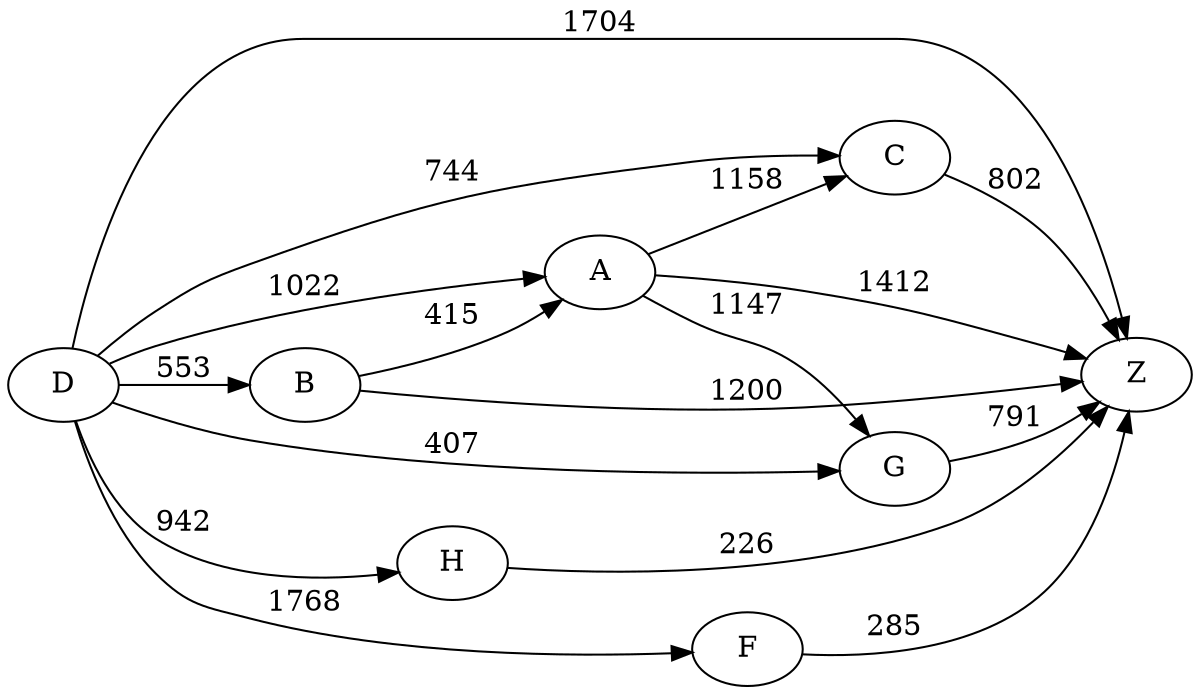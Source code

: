 digraph G {
	rankdir=LR size="8,5"
	D
	A
	D -> A [label=1022]
	D
	Z
	D -> Z [label=1704]
	D
	B
	D -> B [label=553]
	D
	H
	D -> H [label=942]
	D
	G
	D -> G [label=407]
	D
	C
	D -> C [label=744]
	D
	F
	D -> F [label=1768]
	A
	C
	A -> C [label=1158]
	A
	Z
	A -> Z [label=1412]
	A
	G
	A -> G [label=1147]
	C
	Z
	C -> Z [label=802]
	B
	Z
	B -> Z [label=1200]
	B
	A
	B -> A [label=415]
	H
	Z
	H -> Z [label=226]
	G
	Z
	G -> Z [label=791]
	F
	Z
	F -> Z [label=285]
}
